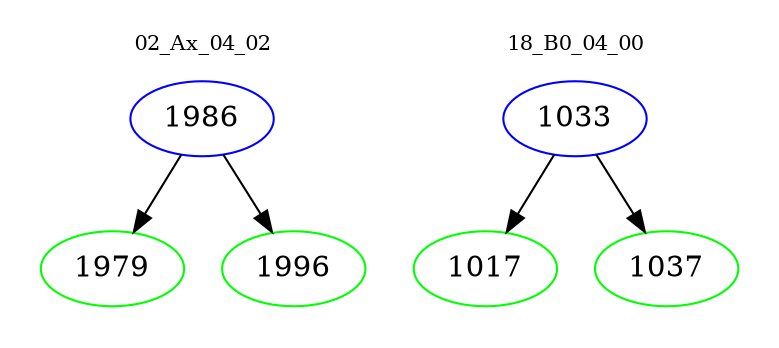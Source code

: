 digraph{
subgraph cluster_0 {
color = white
label = "02_Ax_04_02";
fontsize=10;
T0_1986 [label="1986", color="blue"]
T0_1986 -> T0_1979 [color="black"]
T0_1979 [label="1979", color="green"]
T0_1986 -> T0_1996 [color="black"]
T0_1996 [label="1996", color="green"]
}
subgraph cluster_1 {
color = white
label = "18_B0_04_00";
fontsize=10;
T1_1033 [label="1033", color="blue"]
T1_1033 -> T1_1017 [color="black"]
T1_1017 [label="1017", color="green"]
T1_1033 -> T1_1037 [color="black"]
T1_1037 [label="1037", color="green"]
}
}
